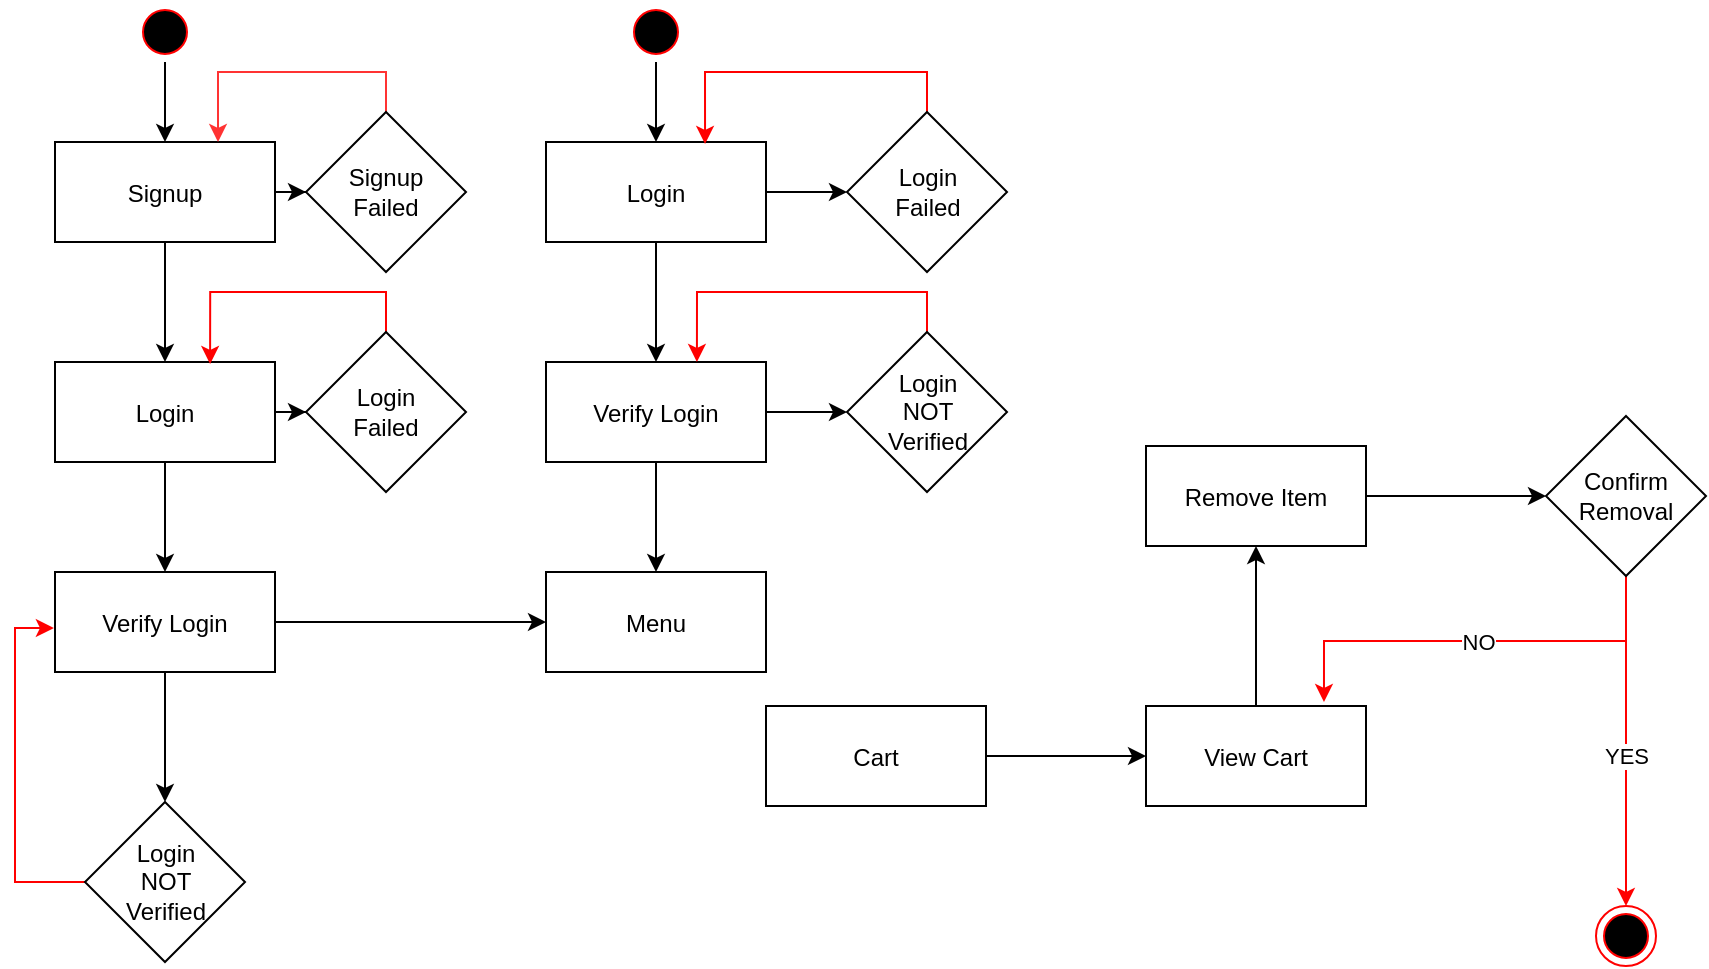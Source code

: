 <mxfile version="21.0.2" type="github">
  <diagram name="Page-1" id="e7e014a7-5840-1c2e-5031-d8a46d1fe8dd">
    <mxGraphModel dx="1600" dy="795" grid="1" gridSize="10" guides="1" tooltips="1" connect="1" arrows="1" fold="1" page="1" pageScale="1" pageWidth="1169" pageHeight="826" background="none" math="0" shadow="0">
      <root>
        <mxCell id="0" />
        <mxCell id="1" parent="0" />
        <mxCell id="gxLQRiBf413KYiCanAKx-38" value="" style="edgeStyle=orthogonalEdgeStyle;rounded=0;orthogonalLoop=1;jettySize=auto;html=1;strokeColor=#000000;" parent="1" source="gxLQRiBf413KYiCanAKx-69" target="gxLQRiBf413KYiCanAKx-72" edge="1">
          <mxGeometry relative="1" as="geometry" />
        </mxCell>
        <mxCell id="gxLQRiBf413KYiCanAKx-39" style="edgeStyle=orthogonalEdgeStyle;rounded=0;orthogonalLoop=1;jettySize=auto;html=1;" parent="1" source="gxLQRiBf413KYiCanAKx-49" target="gxLQRiBf413KYiCanAKx-64" edge="1">
          <mxGeometry relative="1" as="geometry" />
        </mxCell>
        <mxCell id="gxLQRiBf413KYiCanAKx-40" value="" style="edgeStyle=orthogonalEdgeStyle;rounded=0;orthogonalLoop=1;jettySize=auto;html=1;" parent="1" source="gxLQRiBf413KYiCanAKx-41" target="gxLQRiBf413KYiCanAKx-44" edge="1">
          <mxGeometry relative="1" as="geometry" />
        </mxCell>
        <mxCell id="gxLQRiBf413KYiCanAKx-41" value="" style="ellipse;shape=startState;fillColor=#000000;strokeColor=#ff0000;" parent="1" vertex="1">
          <mxGeometry x="264.5" y="168" width="30" height="30" as="geometry" />
        </mxCell>
        <mxCell id="gxLQRiBf413KYiCanAKx-42" value="" style="edgeStyle=orthogonalEdgeStyle;rounded=0;orthogonalLoop=1;jettySize=auto;html=1;" parent="1" source="gxLQRiBf413KYiCanAKx-44" target="gxLQRiBf413KYiCanAKx-47" edge="1">
          <mxGeometry relative="1" as="geometry" />
        </mxCell>
        <mxCell id="gxLQRiBf413KYiCanAKx-43" value="" style="edgeStyle=orthogonalEdgeStyle;rounded=0;orthogonalLoop=1;jettySize=auto;html=1;" parent="1" source="gxLQRiBf413KYiCanAKx-44" target="gxLQRiBf413KYiCanAKx-55" edge="1">
          <mxGeometry relative="1" as="geometry" />
        </mxCell>
        <mxCell id="gxLQRiBf413KYiCanAKx-44" value="Signup" style="" parent="1" vertex="1">
          <mxGeometry x="224.5" y="238" width="110" height="50" as="geometry" />
        </mxCell>
        <mxCell id="gxLQRiBf413KYiCanAKx-45" value="" style="edgeStyle=orthogonalEdgeStyle;rounded=0;orthogonalLoop=1;jettySize=auto;html=1;" parent="1" source="gxLQRiBf413KYiCanAKx-47" target="gxLQRiBf413KYiCanAKx-49" edge="1">
          <mxGeometry relative="1" as="geometry" />
        </mxCell>
        <mxCell id="gxLQRiBf413KYiCanAKx-46" value="" style="edgeStyle=orthogonalEdgeStyle;rounded=0;orthogonalLoop=1;jettySize=auto;html=1;" parent="1" source="gxLQRiBf413KYiCanAKx-47" target="gxLQRiBf413KYiCanAKx-53" edge="1">
          <mxGeometry relative="1" as="geometry" />
        </mxCell>
        <mxCell id="gxLQRiBf413KYiCanAKx-47" value="Login" style="" parent="1" vertex="1">
          <mxGeometry x="224.5" y="348" width="110" height="50" as="geometry" />
        </mxCell>
        <mxCell id="gxLQRiBf413KYiCanAKx-48" value="" style="edgeStyle=orthogonalEdgeStyle;rounded=0;orthogonalLoop=1;jettySize=auto;html=1;" parent="1" source="gxLQRiBf413KYiCanAKx-49" target="gxLQRiBf413KYiCanAKx-51" edge="1">
          <mxGeometry relative="1" as="geometry" />
        </mxCell>
        <mxCell id="gxLQRiBf413KYiCanAKx-49" value="Verify Login" style="" parent="1" vertex="1">
          <mxGeometry x="224.5" y="453" width="110" height="50" as="geometry" />
        </mxCell>
        <mxCell id="gxLQRiBf413KYiCanAKx-50" style="edgeStyle=orthogonalEdgeStyle;rounded=0;orthogonalLoop=1;jettySize=auto;html=1;exitX=0;exitY=0.5;exitDx=0;exitDy=0;entryX=-0.005;entryY=0.56;entryDx=0;entryDy=0;entryPerimeter=0;strokeColor=#FF0000;" parent="1" source="gxLQRiBf413KYiCanAKx-51" target="gxLQRiBf413KYiCanAKx-49" edge="1">
          <mxGeometry relative="1" as="geometry" />
        </mxCell>
        <mxCell id="gxLQRiBf413KYiCanAKx-51" value="&lt;div&gt;Login&lt;/div&gt;&lt;div&gt;NOT&lt;/div&gt;&lt;div&gt;Verified&lt;br&gt;&lt;/div&gt;" style="rhombus;whiteSpace=wrap;html=1;fillColor=rgb(255, 255, 255);" parent="1" vertex="1">
          <mxGeometry x="239.5" y="568" width="80" height="80" as="geometry" />
        </mxCell>
        <mxCell id="gxLQRiBf413KYiCanAKx-52" style="edgeStyle=orthogonalEdgeStyle;rounded=0;orthogonalLoop=1;jettySize=auto;html=1;exitX=0.5;exitY=0;exitDx=0;exitDy=0;entryX=0.705;entryY=0.02;entryDx=0;entryDy=0;entryPerimeter=0;strokeColor=#FF0000;" parent="1" source="gxLQRiBf413KYiCanAKx-53" target="gxLQRiBf413KYiCanAKx-47" edge="1">
          <mxGeometry relative="1" as="geometry" />
        </mxCell>
        <mxCell id="gxLQRiBf413KYiCanAKx-53" value="&lt;div&gt;Login&lt;/div&gt;&lt;div&gt;Failed&lt;br&gt;&lt;/div&gt;" style="rhombus;whiteSpace=wrap;html=1;fillColor=rgb(255, 255, 255);" parent="1" vertex="1">
          <mxGeometry x="350" y="333" width="80" height="80" as="geometry" />
        </mxCell>
        <mxCell id="gxLQRiBf413KYiCanAKx-54" style="edgeStyle=orthogonalEdgeStyle;rounded=0;orthogonalLoop=1;jettySize=auto;html=1;exitX=0.5;exitY=0;exitDx=0;exitDy=0;entryX=0.741;entryY=0;entryDx=0;entryDy=0;entryPerimeter=0;strokeColor=#FF3333;" parent="1" source="gxLQRiBf413KYiCanAKx-55" target="gxLQRiBf413KYiCanAKx-44" edge="1">
          <mxGeometry relative="1" as="geometry" />
        </mxCell>
        <mxCell id="gxLQRiBf413KYiCanAKx-55" value="&lt;div&gt;Signup&lt;/div&gt;&lt;div&gt;Failed&lt;br&gt;&lt;/div&gt;" style="rhombus;whiteSpace=wrap;html=1;fillColor=rgb(255, 255, 255);" parent="1" vertex="1">
          <mxGeometry x="350" y="223" width="80" height="80" as="geometry" />
        </mxCell>
        <mxCell id="gxLQRiBf413KYiCanAKx-56" value="" style="edgeStyle=orthogonalEdgeStyle;rounded=0;orthogonalLoop=1;jettySize=auto;html=1;" parent="1" source="gxLQRiBf413KYiCanAKx-57" target="gxLQRiBf413KYiCanAKx-60" edge="1">
          <mxGeometry relative="1" as="geometry" />
        </mxCell>
        <mxCell id="gxLQRiBf413KYiCanAKx-57" value="" style="ellipse;shape=startState;fillColor=#000000;strokeColor=#ff0000;" parent="1" vertex="1">
          <mxGeometry x="510" y="168" width="30" height="30" as="geometry" />
        </mxCell>
        <mxCell id="gxLQRiBf413KYiCanAKx-58" value="" style="edgeStyle=orthogonalEdgeStyle;rounded=0;orthogonalLoop=1;jettySize=auto;html=1;" parent="1" source="gxLQRiBf413KYiCanAKx-60" target="gxLQRiBf413KYiCanAKx-66" edge="1">
          <mxGeometry relative="1" as="geometry" />
        </mxCell>
        <mxCell id="gxLQRiBf413KYiCanAKx-59" value="" style="edgeStyle=orthogonalEdgeStyle;rounded=0;orthogonalLoop=1;jettySize=auto;html=1;" parent="1" source="gxLQRiBf413KYiCanAKx-60" target="gxLQRiBf413KYiCanAKx-63" edge="1">
          <mxGeometry relative="1" as="geometry" />
        </mxCell>
        <mxCell id="gxLQRiBf413KYiCanAKx-60" value="Login" style="" parent="1" vertex="1">
          <mxGeometry x="470" y="238" width="110" height="50" as="geometry" />
        </mxCell>
        <mxCell id="gxLQRiBf413KYiCanAKx-61" value="" style="edgeStyle=orthogonalEdgeStyle;rounded=0;orthogonalLoop=1;jettySize=auto;html=1;" parent="1" source="gxLQRiBf413KYiCanAKx-63" target="gxLQRiBf413KYiCanAKx-68" edge="1">
          <mxGeometry relative="1" as="geometry" />
        </mxCell>
        <mxCell id="gxLQRiBf413KYiCanAKx-62" value="" style="edgeStyle=orthogonalEdgeStyle;rounded=0;orthogonalLoop=1;jettySize=auto;html=1;" parent="1" source="gxLQRiBf413KYiCanAKx-63" target="gxLQRiBf413KYiCanAKx-64" edge="1">
          <mxGeometry relative="1" as="geometry" />
        </mxCell>
        <mxCell id="gxLQRiBf413KYiCanAKx-63" value="Verify Login" style="" parent="1" vertex="1">
          <mxGeometry x="470" y="348" width="110" height="50" as="geometry" />
        </mxCell>
        <mxCell id="gxLQRiBf413KYiCanAKx-64" value="Menu" style="" parent="1" vertex="1">
          <mxGeometry x="470" y="453" width="110" height="50" as="geometry" />
        </mxCell>
        <mxCell id="gxLQRiBf413KYiCanAKx-65" style="edgeStyle=orthogonalEdgeStyle;rounded=0;orthogonalLoop=1;jettySize=auto;html=1;exitX=0.5;exitY=0;exitDx=0;exitDy=0;entryX=0.723;entryY=0.02;entryDx=0;entryDy=0;entryPerimeter=0;strokeColor=#FF0000;" parent="1" source="gxLQRiBf413KYiCanAKx-66" target="gxLQRiBf413KYiCanAKx-60" edge="1">
          <mxGeometry relative="1" as="geometry" />
        </mxCell>
        <mxCell id="gxLQRiBf413KYiCanAKx-66" value="&lt;div&gt;Login&lt;/div&gt;&lt;div&gt;Failed&lt;br&gt;&lt;/div&gt;" style="rhombus;whiteSpace=wrap;html=1;fillColor=rgb(255, 255, 255);" parent="1" vertex="1">
          <mxGeometry x="620.5" y="223" width="80" height="80" as="geometry" />
        </mxCell>
        <mxCell id="gxLQRiBf413KYiCanAKx-67" style="edgeStyle=orthogonalEdgeStyle;rounded=0;orthogonalLoop=1;jettySize=auto;html=1;exitX=0.5;exitY=0;exitDx=0;exitDy=0;entryX=0.686;entryY=0;entryDx=0;entryDy=0;entryPerimeter=0;strokeColor=#FF0000;" parent="1" source="gxLQRiBf413KYiCanAKx-68" target="gxLQRiBf413KYiCanAKx-63" edge="1">
          <mxGeometry relative="1" as="geometry" />
        </mxCell>
        <mxCell id="gxLQRiBf413KYiCanAKx-68" value="&lt;div&gt;Login&lt;/div&gt;&lt;div&gt;NOT&lt;br&gt;&lt;/div&gt;&lt;div&gt;Verified&lt;br&gt;&lt;/div&gt;" style="rhombus;whiteSpace=wrap;html=1;fillColor=rgb(255, 255, 255);" parent="1" vertex="1">
          <mxGeometry x="620.5" y="333" width="80" height="80" as="geometry" />
        </mxCell>
        <mxCell id="gxLQRiBf413KYiCanAKx-69" value="Cart" style="fillColor=rgb(255, 255, 255);strokeColor=rgb(0, 0, 0);fontColor=rgb(0, 0, 0);" parent="1" vertex="1">
          <mxGeometry x="580" y="520" width="110" height="50" as="geometry" />
        </mxCell>
        <mxCell id="gxLQRiBf413KYiCanAKx-70" value="" style="ellipse;shape=endState;fillColor=#000000;strokeColor=#ff0000" parent="1" vertex="1">
          <mxGeometry x="995" y="620" width="30" height="30" as="geometry" />
        </mxCell>
        <mxCell id="gxLQRiBf413KYiCanAKx-71" value="" style="edgeStyle=orthogonalEdgeStyle;rounded=0;orthogonalLoop=1;jettySize=auto;html=1;strokeColor=#000000;" parent="1" source="gxLQRiBf413KYiCanAKx-72" target="gxLQRiBf413KYiCanAKx-74" edge="1">
          <mxGeometry relative="1" as="geometry" />
        </mxCell>
        <mxCell id="gxLQRiBf413KYiCanAKx-72" value="View Cart" style="fillColor=rgb(255, 255, 255);strokeColor=rgb(0, 0, 0);fontColor=rgb(0, 0, 0);" parent="1" vertex="1">
          <mxGeometry x="770" y="520" width="110" height="50" as="geometry" />
        </mxCell>
        <mxCell id="gxLQRiBf413KYiCanAKx-73" value="" style="edgeStyle=orthogonalEdgeStyle;rounded=0;orthogonalLoop=1;jettySize=auto;html=1;strokeColor=#000000;" parent="1" source="gxLQRiBf413KYiCanAKx-74" target="gxLQRiBf413KYiCanAKx-78" edge="1">
          <mxGeometry relative="1" as="geometry" />
        </mxCell>
        <mxCell id="gxLQRiBf413KYiCanAKx-74" value="Remove Item" style="fillColor=rgb(255, 255, 255);strokeColor=rgb(0, 0, 0);fontColor=rgb(0, 0, 0);" parent="1" vertex="1">
          <mxGeometry x="770" y="390" width="110" height="50" as="geometry" />
        </mxCell>
        <mxCell id="gxLQRiBf413KYiCanAKx-75" style="edgeStyle=orthogonalEdgeStyle;rounded=0;orthogonalLoop=1;jettySize=auto;html=1;exitX=0.5;exitY=1;exitDx=0;exitDy=0;entryX=0.5;entryY=0;entryDx=0;entryDy=0;strokeColor=#FF0000;" parent="1" source="gxLQRiBf413KYiCanAKx-78" target="gxLQRiBf413KYiCanAKx-70" edge="1">
          <mxGeometry relative="1" as="geometry" />
        </mxCell>
        <mxCell id="gxLQRiBf413KYiCanAKx-76" value="YES" style="edgeLabel;html=1;align=center;verticalAlign=middle;resizable=0;points=[];" parent="gxLQRiBf413KYiCanAKx-75" vertex="1" connectable="0">
          <mxGeometry x="-0.636" y="1" relative="1" as="geometry">
            <mxPoint x="-1" y="60" as="offset" />
          </mxGeometry>
        </mxCell>
        <mxCell id="gxLQRiBf413KYiCanAKx-77" value="NO" style="edgeStyle=orthogonalEdgeStyle;rounded=0;orthogonalLoop=1;jettySize=auto;html=1;exitX=0.5;exitY=1;exitDx=0;exitDy=0;entryX=0.809;entryY=-0.04;entryDx=0;entryDy=0;entryPerimeter=0;strokeColor=#FF0000;" parent="1" source="gxLQRiBf413KYiCanAKx-78" target="gxLQRiBf413KYiCanAKx-72" edge="1">
          <mxGeometry relative="1" as="geometry" />
        </mxCell>
        <mxCell id="gxLQRiBf413KYiCanAKx-78" value="&lt;div&gt;Confirm&lt;/div&gt;&lt;div&gt;Removal&lt;br&gt;&lt;/div&gt;" style="rhombus;whiteSpace=wrap;html=1;fillColor=rgb(255, 255, 255);strokeColor=rgb(0, 0, 0);fontColor=rgb(0, 0, 0);" parent="1" vertex="1">
          <mxGeometry x="970" y="375" width="80" height="80" as="geometry" />
        </mxCell>
      </root>
    </mxGraphModel>
  </diagram>
</mxfile>
